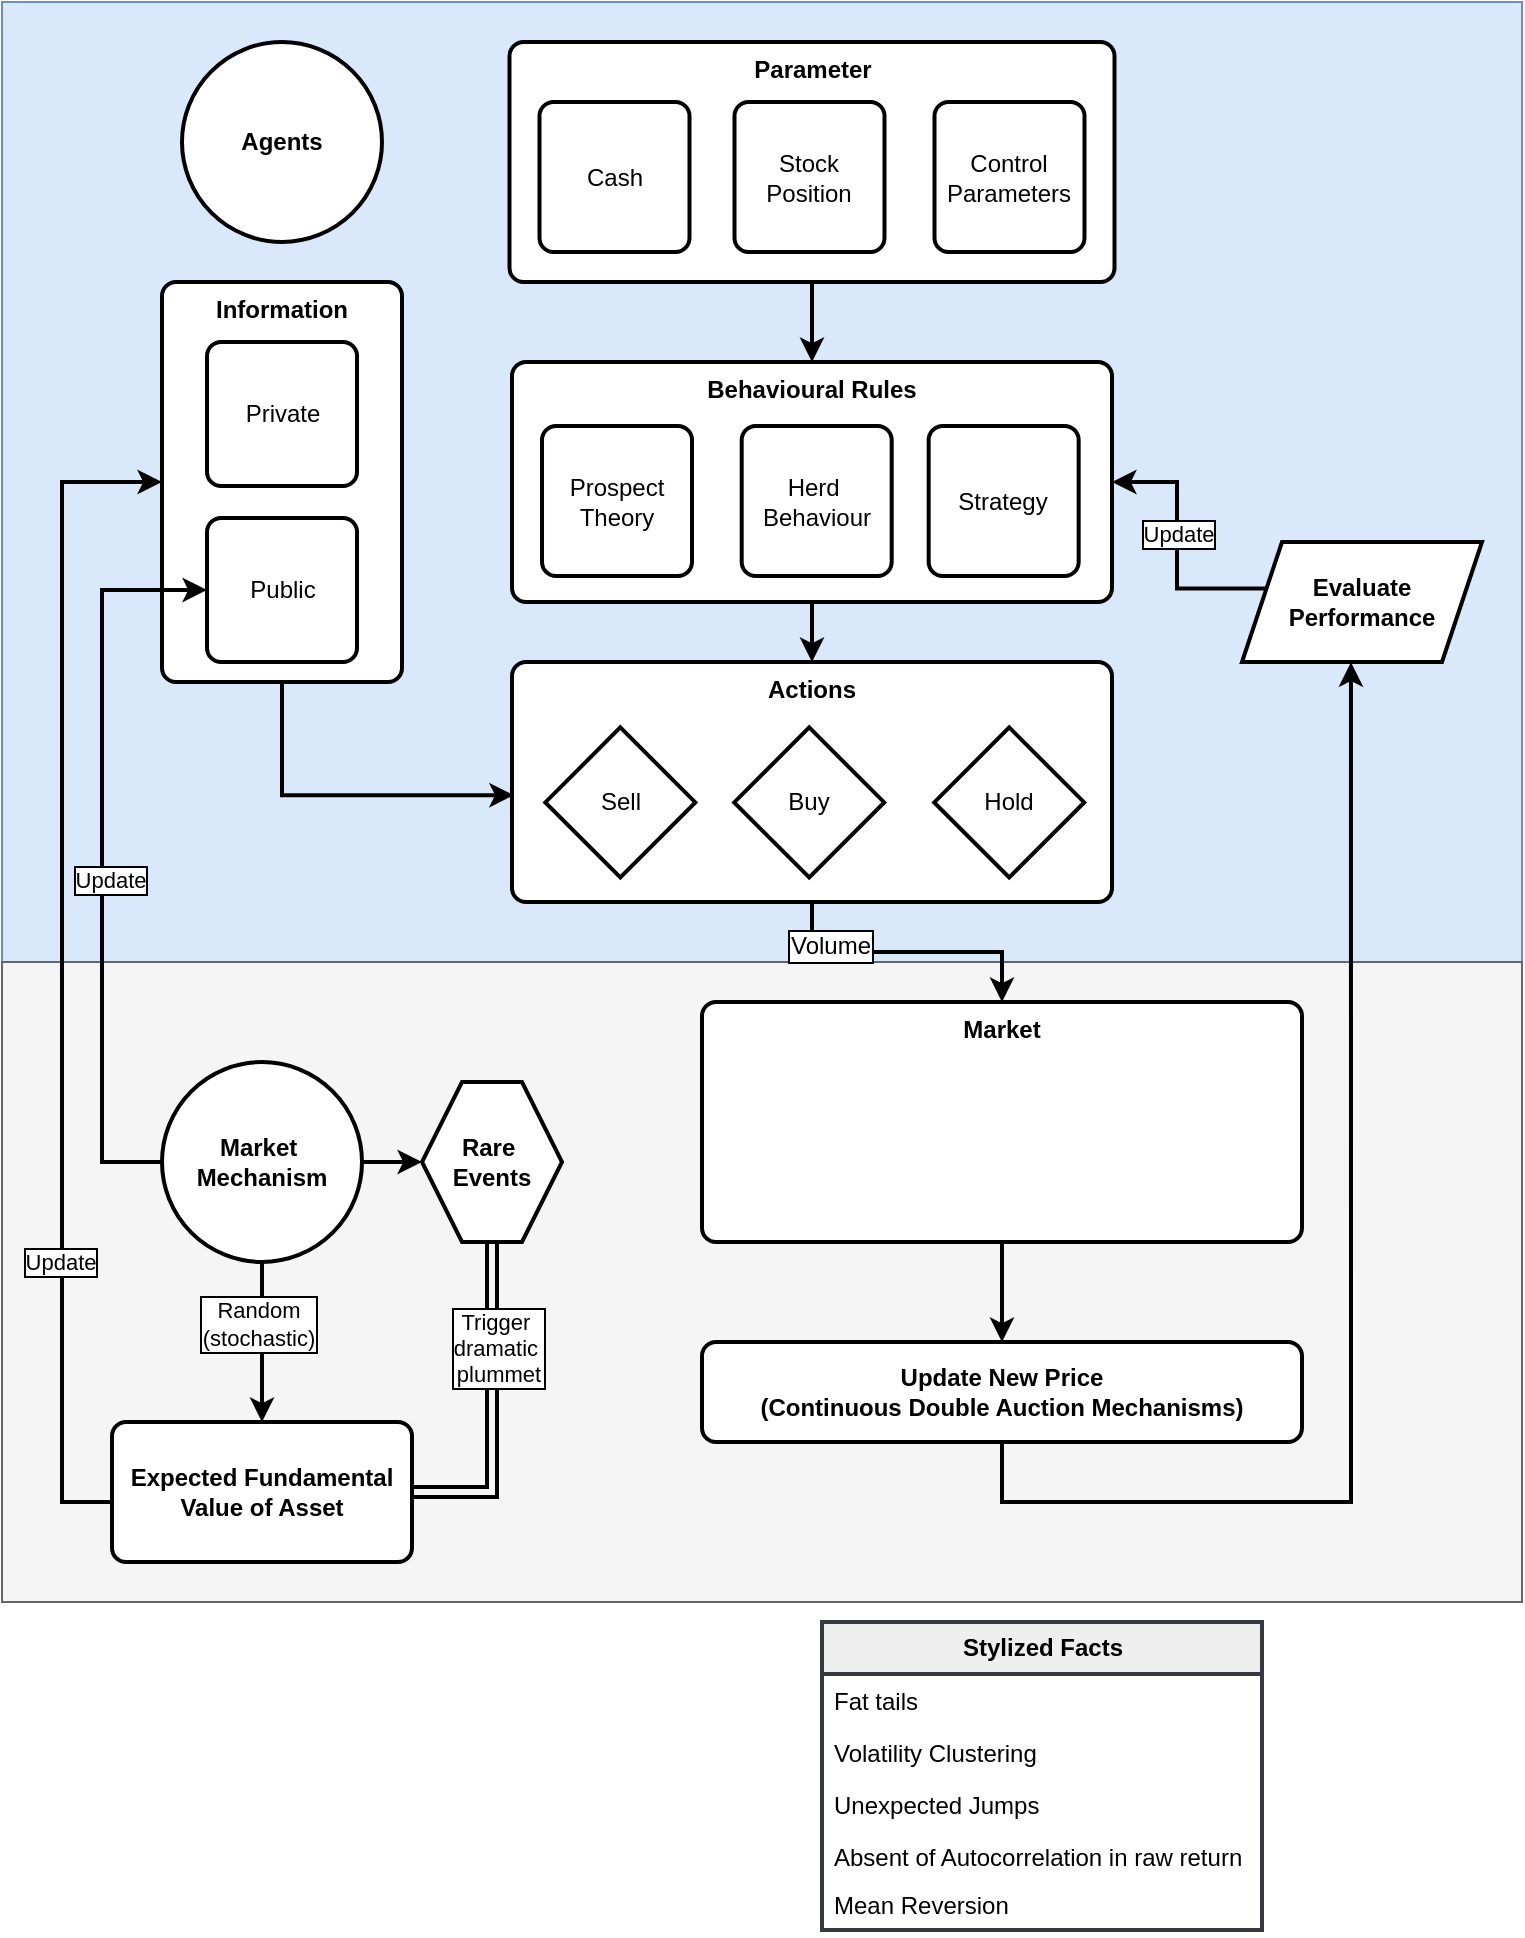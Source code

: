 <mxfile version="27.0.5">
  <diagram name="Page-1" id="KlvJ_ZtWi_6_skd0xNUw">
    <mxGraphModel dx="783" dy="530" grid="1" gridSize="10" guides="1" tooltips="1" connect="1" arrows="1" fold="1" page="1" pageScale="1" pageWidth="3300" pageHeight="4681" math="0" shadow="0">
      <root>
        <mxCell id="0" />
        <mxCell id="1" parent="0" />
        <mxCell id="tXSgrvyaVrMiq4xXwk9L-121" value="" style="rounded=0;whiteSpace=wrap;html=1;fillColor=#dae8fc;strokeColor=#6c8ebf;" parent="1" vertex="1">
          <mxGeometry x="200" y="100" width="760" height="480" as="geometry" />
        </mxCell>
        <mxCell id="tXSgrvyaVrMiq4xXwk9L-123" value="" style="rounded=0;whiteSpace=wrap;html=1;fillColor=#f5f5f5;strokeColor=#666666;fontColor=#333333;" parent="1" vertex="1">
          <mxGeometry x="200" y="580" width="760" height="320" as="geometry" />
        </mxCell>
        <mxCell id="tXSgrvyaVrMiq4xXwk9L-52" value="&lt;b&gt;Agents&lt;/b&gt;" style="strokeWidth=2;html=1;shape=mxgraph.flowchart.start_2;whiteSpace=wrap;" parent="1" vertex="1">
          <mxGeometry x="290" y="120" width="100" height="100" as="geometry" />
        </mxCell>
        <mxCell id="tXSgrvyaVrMiq4xXwk9L-81" value="" style="group" parent="1" vertex="1" connectable="0">
          <mxGeometry x="455" y="280" width="300" height="120" as="geometry" />
        </mxCell>
        <mxCell id="tXSgrvyaVrMiq4xXwk9L-53" value="&lt;b&gt;Behavioural Rules&lt;/b&gt;" style="rounded=1;whiteSpace=wrap;html=1;absoluteArcSize=1;arcSize=14;strokeWidth=2;verticalAlign=top;" parent="tXSgrvyaVrMiq4xXwk9L-81" vertex="1">
          <mxGeometry width="300" height="120" as="geometry" />
        </mxCell>
        <mxCell id="tXSgrvyaVrMiq4xXwk9L-49" value="Prospect&lt;div&gt;Theory&lt;/div&gt;" style="rounded=1;whiteSpace=wrap;html=1;absoluteArcSize=1;arcSize=14;strokeWidth=2;" parent="tXSgrvyaVrMiq4xXwk9L-81" vertex="1">
          <mxGeometry x="15.003" y="32" width="75" height="75" as="geometry" />
        </mxCell>
        <mxCell id="tXSgrvyaVrMiq4xXwk9L-50" value="Herd&amp;nbsp;&lt;div&gt;Behaviour&lt;/div&gt;" style="rounded=1;whiteSpace=wrap;html=1;absoluteArcSize=1;arcSize=14;strokeWidth=2;" parent="tXSgrvyaVrMiq4xXwk9L-81" vertex="1">
          <mxGeometry x="114.843" y="32" width="75" height="75" as="geometry" />
        </mxCell>
        <mxCell id="tXSgrvyaVrMiq4xXwk9L-74" value="Strategy" style="rounded=1;whiteSpace=wrap;html=1;absoluteArcSize=1;arcSize=14;strokeWidth=2;" parent="tXSgrvyaVrMiq4xXwk9L-81" vertex="1">
          <mxGeometry x="208.333" y="32" width="75" height="75" as="geometry" />
        </mxCell>
        <mxCell id="tXSgrvyaVrMiq4xXwk9L-77" style="edgeStyle=none;rounded=0;orthogonalLoop=1;jettySize=auto;html=1;exitX=1;exitY=0.5;exitDx=0;exitDy=0;" parent="tXSgrvyaVrMiq4xXwk9L-81" source="tXSgrvyaVrMiq4xXwk9L-53" target="tXSgrvyaVrMiq4xXwk9L-53" edge="1">
          <mxGeometry relative="1" as="geometry" />
        </mxCell>
        <mxCell id="tXSgrvyaVrMiq4xXwk9L-84" value="" style="group" parent="1" vertex="1" connectable="0">
          <mxGeometry x="455" y="430" width="300" height="120" as="geometry" />
        </mxCell>
        <mxCell id="tXSgrvyaVrMiq4xXwk9L-54" value="&lt;b&gt;Actions&lt;/b&gt;" style="rounded=1;whiteSpace=wrap;html=1;absoluteArcSize=1;arcSize=14;strokeWidth=2;verticalAlign=top;" parent="tXSgrvyaVrMiq4xXwk9L-84" vertex="1">
          <mxGeometry width="300" height="120.0" as="geometry" />
        </mxCell>
        <mxCell id="tXSgrvyaVrMiq4xXwk9L-55" value="Hold" style="strokeWidth=2;html=1;shape=mxgraph.flowchart.decision;whiteSpace=wrap;aspect=fixed;" parent="tXSgrvyaVrMiq4xXwk9L-84" vertex="1">
          <mxGeometry x="211.111" y="32.727" width="75" height="75" as="geometry" />
        </mxCell>
        <mxCell id="tXSgrvyaVrMiq4xXwk9L-56" value="Buy" style="strokeWidth=2;html=1;shape=mxgraph.flowchart.decision;whiteSpace=wrap;" parent="tXSgrvyaVrMiq4xXwk9L-84" vertex="1">
          <mxGeometry x="111.111" y="32.727" width="75" height="75" as="geometry" />
        </mxCell>
        <mxCell id="tXSgrvyaVrMiq4xXwk9L-57" value="Sell" style="strokeWidth=2;html=1;shape=mxgraph.flowchart.decision;whiteSpace=wrap;" parent="tXSgrvyaVrMiq4xXwk9L-84" vertex="1">
          <mxGeometry x="16.667" y="32.727" width="75" height="75" as="geometry" />
        </mxCell>
        <mxCell id="tXSgrvyaVrMiq4xXwk9L-82" style="edgeStyle=none;rounded=0;orthogonalLoop=1;jettySize=auto;html=1;exitX=0.5;exitY=1;exitDx=0;exitDy=0;" parent="tXSgrvyaVrMiq4xXwk9L-84" source="tXSgrvyaVrMiq4xXwk9L-54" target="tXSgrvyaVrMiq4xXwk9L-54" edge="1">
          <mxGeometry relative="1" as="geometry" />
        </mxCell>
        <mxCell id="tXSgrvyaVrMiq4xXwk9L-86" value="" style="endArrow=classic;html=1;rounded=0;exitX=0.5;exitY=1;exitDx=0;exitDy=0;entryX=0.5;entryY=0;entryDx=0;entryDy=0;strokeWidth=2;" parent="1" source="tXSgrvyaVrMiq4xXwk9L-53" target="tXSgrvyaVrMiq4xXwk9L-54" edge="1">
          <mxGeometry width="50" height="50" relative="1" as="geometry">
            <mxPoint x="520" y="450" as="sourcePoint" />
            <mxPoint x="570" y="400" as="targetPoint" />
          </mxGeometry>
        </mxCell>
        <mxCell id="tXSgrvyaVrMiq4xXwk9L-111" value="" style="endArrow=classic;html=1;rounded=0;exitX=0.5;exitY=1;exitDx=0;exitDy=0;entryX=0.5;entryY=0;entryDx=0;entryDy=0;strokeWidth=2;edgeStyle=orthogonalEdgeStyle;" parent="1" source="tXSgrvyaVrMiq4xXwk9L-54" target="tXSgrvyaVrMiq4xXwk9L-95" edge="1">
          <mxGeometry width="50" height="50" relative="1" as="geometry">
            <mxPoint x="590" y="590" as="sourcePoint" />
            <mxPoint x="590" y="650" as="targetPoint" />
          </mxGeometry>
        </mxCell>
        <mxCell id="tXSgrvyaVrMiq4xXwk9L-132" value="Volume" style="edgeLabel;html=1;align=center;verticalAlign=middle;resizable=0;points=[];fontSize=12;labelBorderColor=default;" parent="tXSgrvyaVrMiq4xXwk9L-111" vertex="1" connectable="0">
          <mxGeometry x="-0.54" y="3" relative="1" as="geometry">
            <mxPoint as="offset" />
          </mxGeometry>
        </mxCell>
        <mxCell id="tXSgrvyaVrMiq4xXwk9L-129" style="edgeStyle=orthogonalEdgeStyle;rounded=0;orthogonalLoop=1;jettySize=auto;html=1;exitX=0.5;exitY=1;exitDx=0;exitDy=0;entryX=0.454;entryY=1.002;entryDx=0;entryDy=0;strokeWidth=2;entryPerimeter=0;" parent="1" source="tXSgrvyaVrMiq4xXwk9L-113" target="tXSgrvyaVrMiq4xXwk9L-127" edge="1">
          <mxGeometry relative="1" as="geometry">
            <mxPoint x="590" y="850" as="sourcePoint" />
            <mxPoint x="865" y="430" as="targetPoint" />
            <Array as="points">
              <mxPoint x="700" y="850" />
              <mxPoint x="874" y="850" />
            </Array>
          </mxGeometry>
        </mxCell>
        <mxCell id="tXSgrvyaVrMiq4xXwk9L-113" value="&lt;b&gt;Update New Price&lt;/b&gt;&lt;div&gt;&lt;b&gt;(C&lt;/b&gt;&lt;span style=&quot;background-color: transparent;&quot;&gt;&lt;b&gt;ontinuous Double Auction Mechanisms&lt;/b&gt;&lt;/span&gt;&lt;b style=&quot;background-color: transparent; color: light-dark(rgb(0, 0, 0), rgb(255, 255, 255));&quot;&gt;)&lt;/b&gt;&lt;/div&gt;" style="rounded=1;whiteSpace=wrap;html=1;absoluteArcSize=1;arcSize=14;strokeWidth=2;" parent="1" vertex="1">
          <mxGeometry x="550" y="770" width="300" height="50" as="geometry" />
        </mxCell>
        <mxCell id="tXSgrvyaVrMiq4xXwk9L-114" value="&lt;b&gt;Information&lt;/b&gt;" style="rounded=1;whiteSpace=wrap;html=1;absoluteArcSize=1;arcSize=14;strokeWidth=2;verticalAlign=top;" parent="1" vertex="1">
          <mxGeometry x="280" y="240" width="120" height="200" as="geometry" />
        </mxCell>
        <mxCell id="tXSgrvyaVrMiq4xXwk9L-115" value="Private" style="rounded=1;whiteSpace=wrap;html=1;absoluteArcSize=1;arcSize=14;strokeWidth=2;aspect=fixed;" parent="1" vertex="1">
          <mxGeometry x="302.503" y="270" width="75" height="72" as="geometry" />
        </mxCell>
        <mxCell id="tXSgrvyaVrMiq4xXwk9L-116" value="Public" style="rounded=1;whiteSpace=wrap;html=1;absoluteArcSize=1;arcSize=14;strokeWidth=2;aspect=fixed;" parent="1" vertex="1">
          <mxGeometry x="302.503" y="358" width="75" height="72" as="geometry" />
        </mxCell>
        <mxCell id="tXSgrvyaVrMiq4xXwk9L-117" value="" style="endArrow=classic;html=1;rounded=0;exitX=0.5;exitY=1;exitDx=0;exitDy=0;entryX=0.003;entryY=0.555;entryDx=0;entryDy=0;strokeWidth=2;entryPerimeter=0;edgeStyle=orthogonalEdgeStyle;" parent="1" source="tXSgrvyaVrMiq4xXwk9L-114" target="tXSgrvyaVrMiq4xXwk9L-54" edge="1">
          <mxGeometry width="50" height="50" relative="1" as="geometry">
            <mxPoint x="370" y="500" as="sourcePoint" />
            <mxPoint x="370" y="560" as="targetPoint" />
          </mxGeometry>
        </mxCell>
        <mxCell id="tXSgrvyaVrMiq4xXwk9L-119" style="edgeStyle=orthogonalEdgeStyle;rounded=0;orthogonalLoop=1;jettySize=auto;html=1;exitX=0;exitY=0.5;exitDx=0;exitDy=0;exitPerimeter=0;strokeWidth=2;fontSize=12;" parent="1" source="tXSgrvyaVrMiq4xXwk9L-118" target="tXSgrvyaVrMiq4xXwk9L-116" edge="1">
          <mxGeometry relative="1" as="geometry">
            <Array as="points">
              <mxPoint x="250" y="680" />
              <mxPoint x="250" y="394" />
            </Array>
          </mxGeometry>
        </mxCell>
        <mxCell id="tXSgrvyaVrMiq4xXwk9L-120" value="Update" style="edgeLabel;html=1;align=center;verticalAlign=middle;resizable=0;points=[];labelBorderColor=default;" parent="tXSgrvyaVrMiq4xXwk9L-119" vertex="1" connectable="0">
          <mxGeometry x="-0.069" y="-4" relative="1" as="geometry">
            <mxPoint as="offset" />
          </mxGeometry>
        </mxCell>
        <mxCell id="tXSgrvyaVrMiq4xXwk9L-150" style="edgeStyle=orthogonalEdgeStyle;rounded=0;orthogonalLoop=1;jettySize=auto;html=1;exitX=0.5;exitY=1;exitDx=0;exitDy=0;exitPerimeter=0;entryX=0.5;entryY=0;entryDx=0;entryDy=0;strokeWidth=2;" parent="1" source="tXSgrvyaVrMiq4xXwk9L-118" target="tXSgrvyaVrMiq4xXwk9L-149" edge="1">
          <mxGeometry relative="1" as="geometry" />
        </mxCell>
        <mxCell id="lpHZd748BAvUn9zT698l-2" value="Random&lt;div&gt;(stochastic)&lt;/div&gt;" style="edgeLabel;html=1;align=center;verticalAlign=middle;resizable=0;points=[];labelBorderColor=default;" vertex="1" connectable="0" parent="tXSgrvyaVrMiq4xXwk9L-150">
          <mxGeometry x="-0.241" y="-2" relative="1" as="geometry">
            <mxPoint as="offset" />
          </mxGeometry>
        </mxCell>
        <mxCell id="tXSgrvyaVrMiq4xXwk9L-157" value="" style="edgeStyle=orthogonalEdgeStyle;rounded=0;orthogonalLoop=1;jettySize=auto;html=1;strokeWidth=2;" parent="1" source="tXSgrvyaVrMiq4xXwk9L-118" target="tXSgrvyaVrMiq4xXwk9L-156" edge="1">
          <mxGeometry relative="1" as="geometry">
            <Array as="points">
              <mxPoint x="400" y="680" />
              <mxPoint x="400" y="680" />
            </Array>
          </mxGeometry>
        </mxCell>
        <mxCell id="tXSgrvyaVrMiq4xXwk9L-118" value="&lt;b&gt;Market&amp;nbsp;&lt;/b&gt;&lt;div&gt;&lt;b&gt;Mechanism&lt;/b&gt;&lt;/div&gt;" style="strokeWidth=2;html=1;shape=mxgraph.flowchart.start_2;whiteSpace=wrap;" parent="1" vertex="1">
          <mxGeometry x="280" y="630" width="100" height="100" as="geometry" />
        </mxCell>
        <mxCell id="tXSgrvyaVrMiq4xXwk9L-124" value="" style="endArrow=classic;html=1;rounded=0;exitX=0.5;exitY=1;exitDx=0;exitDy=0;strokeWidth=2;" parent="1" source="tXSgrvyaVrMiq4xXwk9L-95" target="tXSgrvyaVrMiq4xXwk9L-113" edge="1">
          <mxGeometry width="50" height="50" relative="1" as="geometry">
            <mxPoint x="540" y="800" as="sourcePoint" />
            <mxPoint x="540" y="850" as="targetPoint" />
          </mxGeometry>
        </mxCell>
        <mxCell id="tXSgrvyaVrMiq4xXwk9L-127" value="&lt;b&gt;Evaluate Performance&lt;/b&gt;" style="shape=parallelogram;perimeter=parallelogramPerimeter;whiteSpace=wrap;html=1;fixedSize=1;strokeWidth=2;" parent="1" vertex="1">
          <mxGeometry x="820" y="370" width="120" height="60" as="geometry" />
        </mxCell>
        <mxCell id="tXSgrvyaVrMiq4xXwk9L-128" value="" style="endArrow=classic;html=1;rounded=0;exitX=0.101;exitY=0.388;exitDx=0;exitDy=0;entryX=1;entryY=0.5;entryDx=0;entryDy=0;strokeWidth=2;exitPerimeter=0;edgeStyle=orthogonalEdgeStyle;" parent="1" source="tXSgrvyaVrMiq4xXwk9L-127" target="tXSgrvyaVrMiq4xXwk9L-53" edge="1">
          <mxGeometry width="50" height="50" relative="1" as="geometry">
            <mxPoint x="770" y="380" as="sourcePoint" />
            <mxPoint x="770" y="440" as="targetPoint" />
          </mxGeometry>
        </mxCell>
        <mxCell id="tXSgrvyaVrMiq4xXwk9L-130" value="Update" style="edgeLabel;html=1;align=center;verticalAlign=middle;resizable=0;points=[];labelBorderColor=default;" parent="tXSgrvyaVrMiq4xXwk9L-128" vertex="1" connectable="0">
          <mxGeometry x="0.102" relative="1" as="geometry">
            <mxPoint as="offset" />
          </mxGeometry>
        </mxCell>
        <mxCell id="lpHZd748BAvUn9zT698l-7" style="edgeStyle=orthogonalEdgeStyle;rounded=0;orthogonalLoop=1;jettySize=auto;html=1;exitX=0.5;exitY=1;exitDx=0;exitDy=0;entryX=0.5;entryY=0;entryDx=0;entryDy=0;strokeWidth=2;" edge="1" parent="1" source="tXSgrvyaVrMiq4xXwk9L-141" target="tXSgrvyaVrMiq4xXwk9L-53">
          <mxGeometry relative="1" as="geometry" />
        </mxCell>
        <mxCell id="tXSgrvyaVrMiq4xXwk9L-153" style="edgeStyle=orthogonalEdgeStyle;rounded=0;orthogonalLoop=1;jettySize=auto;html=1;exitX=0.5;exitY=1;exitDx=0;exitDy=0;entryX=0;entryY=0.5;entryDx=0;entryDy=0;strokeWidth=2;" parent="1" source="tXSgrvyaVrMiq4xXwk9L-149" target="tXSgrvyaVrMiq4xXwk9L-114" edge="1">
          <mxGeometry relative="1" as="geometry">
            <Array as="points">
              <mxPoint x="328" y="850" />
              <mxPoint x="230" y="850" />
              <mxPoint x="230" y="340" />
            </Array>
          </mxGeometry>
        </mxCell>
        <mxCell id="lpHZd748BAvUn9zT698l-3" value="Update" style="edgeLabel;html=1;align=center;verticalAlign=middle;resizable=0;points=[];labelBorderColor=default;" vertex="1" connectable="0" parent="tXSgrvyaVrMiq4xXwk9L-153">
          <mxGeometry x="-0.275" y="1" relative="1" as="geometry">
            <mxPoint as="offset" />
          </mxGeometry>
        </mxCell>
        <mxCell id="tXSgrvyaVrMiq4xXwk9L-149" value="&lt;b&gt;Expected Fundamental Value of Asset&lt;/b&gt;" style="rounded=1;whiteSpace=wrap;html=1;absoluteArcSize=1;arcSize=14;strokeWidth=2;" parent="1" vertex="1">
          <mxGeometry x="255" y="810" width="150" height="70" as="geometry" />
        </mxCell>
        <mxCell id="tXSgrvyaVrMiq4xXwk9L-155" value="" style="group" parent="1" vertex="1" connectable="0">
          <mxGeometry x="550" y="600" width="300" height="120.0" as="geometry" />
        </mxCell>
        <mxCell id="tXSgrvyaVrMiq4xXwk9L-95" value="&lt;b&gt;Market&lt;/b&gt;" style="rounded=1;whiteSpace=wrap;html=1;absoluteArcSize=1;arcSize=14;strokeWidth=2;verticalAlign=top;" parent="tXSgrvyaVrMiq4xXwk9L-155" vertex="1">
          <mxGeometry width="300" height="120.0" as="geometry" />
        </mxCell>
        <mxCell id="tXSgrvyaVrMiq4xXwk9L-99" style="edgeStyle=none;rounded=0;orthogonalLoop=1;jettySize=auto;html=1;exitX=0.5;exitY=1;exitDx=0;exitDy=0;" parent="tXSgrvyaVrMiq4xXwk9L-155" source="tXSgrvyaVrMiq4xXwk9L-95" target="tXSgrvyaVrMiq4xXwk9L-95" edge="1">
          <mxGeometry relative="1" as="geometry" />
        </mxCell>
        <mxCell id="tXSgrvyaVrMiq4xXwk9L-159" style="edgeStyle=orthogonalEdgeStyle;rounded=0;orthogonalLoop=1;jettySize=auto;html=1;exitX=0.5;exitY=1;exitDx=0;exitDy=0;entryX=1;entryY=0.5;entryDx=0;entryDy=0;shape=link;strokeWidth=2;" parent="1" source="tXSgrvyaVrMiq4xXwk9L-156" target="tXSgrvyaVrMiq4xXwk9L-149" edge="1">
          <mxGeometry relative="1" as="geometry" />
        </mxCell>
        <mxCell id="lpHZd748BAvUn9zT698l-1" value="Trigger&amp;nbsp;&lt;div&gt;dramatic&amp;nbsp;&lt;/div&gt;&lt;div&gt;plummet&lt;/div&gt;" style="edgeLabel;html=1;align=center;verticalAlign=middle;resizable=0;points=[];labelBorderColor=default;" vertex="1" connectable="0" parent="tXSgrvyaVrMiq4xXwk9L-159">
          <mxGeometry x="-0.364" y="3" relative="1" as="geometry">
            <mxPoint as="offset" />
          </mxGeometry>
        </mxCell>
        <mxCell id="tXSgrvyaVrMiq4xXwk9L-156" value="&lt;b&gt;Rare&amp;nbsp;&lt;/b&gt;&lt;div&gt;&lt;b&gt;Events&lt;/b&gt;&lt;/div&gt;" style="shape=hexagon;perimeter=hexagonPerimeter2;whiteSpace=wrap;html=1;fixedSize=1;strokeWidth=2;" parent="1" vertex="1">
          <mxGeometry x="410" y="640" width="70" height="80" as="geometry" />
        </mxCell>
        <mxCell id="qBxu4HNExK4iT8aUCuLx-23" value="&lt;b&gt;Stylized Facts&lt;/b&gt;" style="swimlane;fontStyle=0;childLayout=stackLayout;horizontal=1;startSize=26;fillColor=#eeeeee;horizontalStack=0;resizeParent=1;resizeParentMax=0;resizeLast=0;collapsible=1;marginBottom=0;html=1;labelPadding=0;strokeWidth=2;strokeColor=#36393d;" parent="1" vertex="1">
          <mxGeometry x="610" y="910" width="220" height="154" as="geometry">
            <mxRectangle x="620" y="970" width="120" height="30" as="alternateBounds" />
          </mxGeometry>
        </mxCell>
        <mxCell id="qBxu4HNExK4iT8aUCuLx-25" value="Fat tails" style="text;strokeColor=none;fillColor=none;align=left;verticalAlign=top;spacingLeft=4;spacingRight=4;overflow=hidden;rotatable=0;points=[[0,0.5],[1,0.5]];portConstraint=eastwest;whiteSpace=wrap;html=1;" parent="qBxu4HNExK4iT8aUCuLx-23" vertex="1">
          <mxGeometry y="26" width="220" height="26" as="geometry" />
        </mxCell>
        <mxCell id="qBxu4HNExK4iT8aUCuLx-24" value="Volatility Clustering" style="text;strokeColor=none;fillColor=none;align=left;verticalAlign=top;spacingLeft=4;spacingRight=4;overflow=hidden;rotatable=0;points=[[0,0.5],[1,0.5]];portConstraint=eastwest;whiteSpace=wrap;html=1;" parent="qBxu4HNExK4iT8aUCuLx-23" vertex="1">
          <mxGeometry y="52" width="220" height="26" as="geometry" />
        </mxCell>
        <mxCell id="qBxu4HNExK4iT8aUCuLx-26" value="Unexpected Jumps" style="text;strokeColor=none;fillColor=none;align=left;verticalAlign=top;spacingLeft=4;spacingRight=4;overflow=hidden;rotatable=0;points=[[0,0.5],[1,0.5]];portConstraint=eastwest;whiteSpace=wrap;html=1;" parent="qBxu4HNExK4iT8aUCuLx-23" vertex="1">
          <mxGeometry y="78" width="220" height="26" as="geometry" />
        </mxCell>
        <mxCell id="qBxu4HNExK4iT8aUCuLx-28" value="Absent of Autocorrelation in raw return" style="text;strokeColor=none;fillColor=none;align=left;verticalAlign=top;spacingLeft=4;spacingRight=4;overflow=hidden;rotatable=0;points=[[0,0.5],[1,0.5]];portConstraint=eastwest;whiteSpace=wrap;html=1;" parent="qBxu4HNExK4iT8aUCuLx-23" vertex="1">
          <mxGeometry y="104" width="220" height="24" as="geometry" />
        </mxCell>
        <mxCell id="qBxu4HNExK4iT8aUCuLx-27" value="Mean Reversion" style="text;strokeColor=none;fillColor=none;align=left;verticalAlign=top;spacingLeft=4;spacingRight=4;overflow=hidden;rotatable=0;points=[[0,0.5],[1,0.5]];portConstraint=eastwest;whiteSpace=wrap;html=1;" parent="qBxu4HNExK4iT8aUCuLx-23" vertex="1">
          <mxGeometry y="128" width="220" height="26" as="geometry" />
        </mxCell>
        <mxCell id="lpHZd748BAvUn9zT698l-9" value="" style="group" vertex="1" connectable="0" parent="1">
          <mxGeometry x="453.75" y="120" width="302.5" height="120" as="geometry" />
        </mxCell>
        <mxCell id="tXSgrvyaVrMiq4xXwk9L-141" value="&lt;blockquote style=&quot;margin: 0px; border: none; padding: 0px;&quot;&gt;&lt;b&gt;Parameter&lt;/b&gt;&lt;/blockquote&gt;" style="rounded=1;whiteSpace=wrap;html=1;absoluteArcSize=1;arcSize=14;strokeWidth=2;verticalAlign=top;align=center;" parent="lpHZd748BAvUn9zT698l-9" vertex="1">
          <mxGeometry width="302.5" height="120" as="geometry" />
        </mxCell>
        <mxCell id="tXSgrvyaVrMiq4xXwk9L-142" value="Cash" style="rounded=1;whiteSpace=wrap;html=1;absoluteArcSize=1;arcSize=14;strokeWidth=2;aspect=fixed;" parent="lpHZd748BAvUn9zT698l-9" vertex="1">
          <mxGeometry x="15" y="30" width="75" height="75" as="geometry" />
        </mxCell>
        <mxCell id="tXSgrvyaVrMiq4xXwk9L-143" value="Stock Position" style="rounded=1;whiteSpace=wrap;html=1;absoluteArcSize=1;arcSize=14;strokeWidth=2;aspect=fixed;" parent="lpHZd748BAvUn9zT698l-9" vertex="1">
          <mxGeometry x="112.5" y="30" width="75" height="75" as="geometry" />
        </mxCell>
        <mxCell id="lpHZd748BAvUn9zT698l-5" value="Control Parameters" style="rounded=1;whiteSpace=wrap;html=1;absoluteArcSize=1;arcSize=14;strokeWidth=2;aspect=fixed;" vertex="1" parent="lpHZd748BAvUn9zT698l-9">
          <mxGeometry x="212.5" y="30" width="75" height="75" as="geometry" />
        </mxCell>
      </root>
    </mxGraphModel>
  </diagram>
</mxfile>
